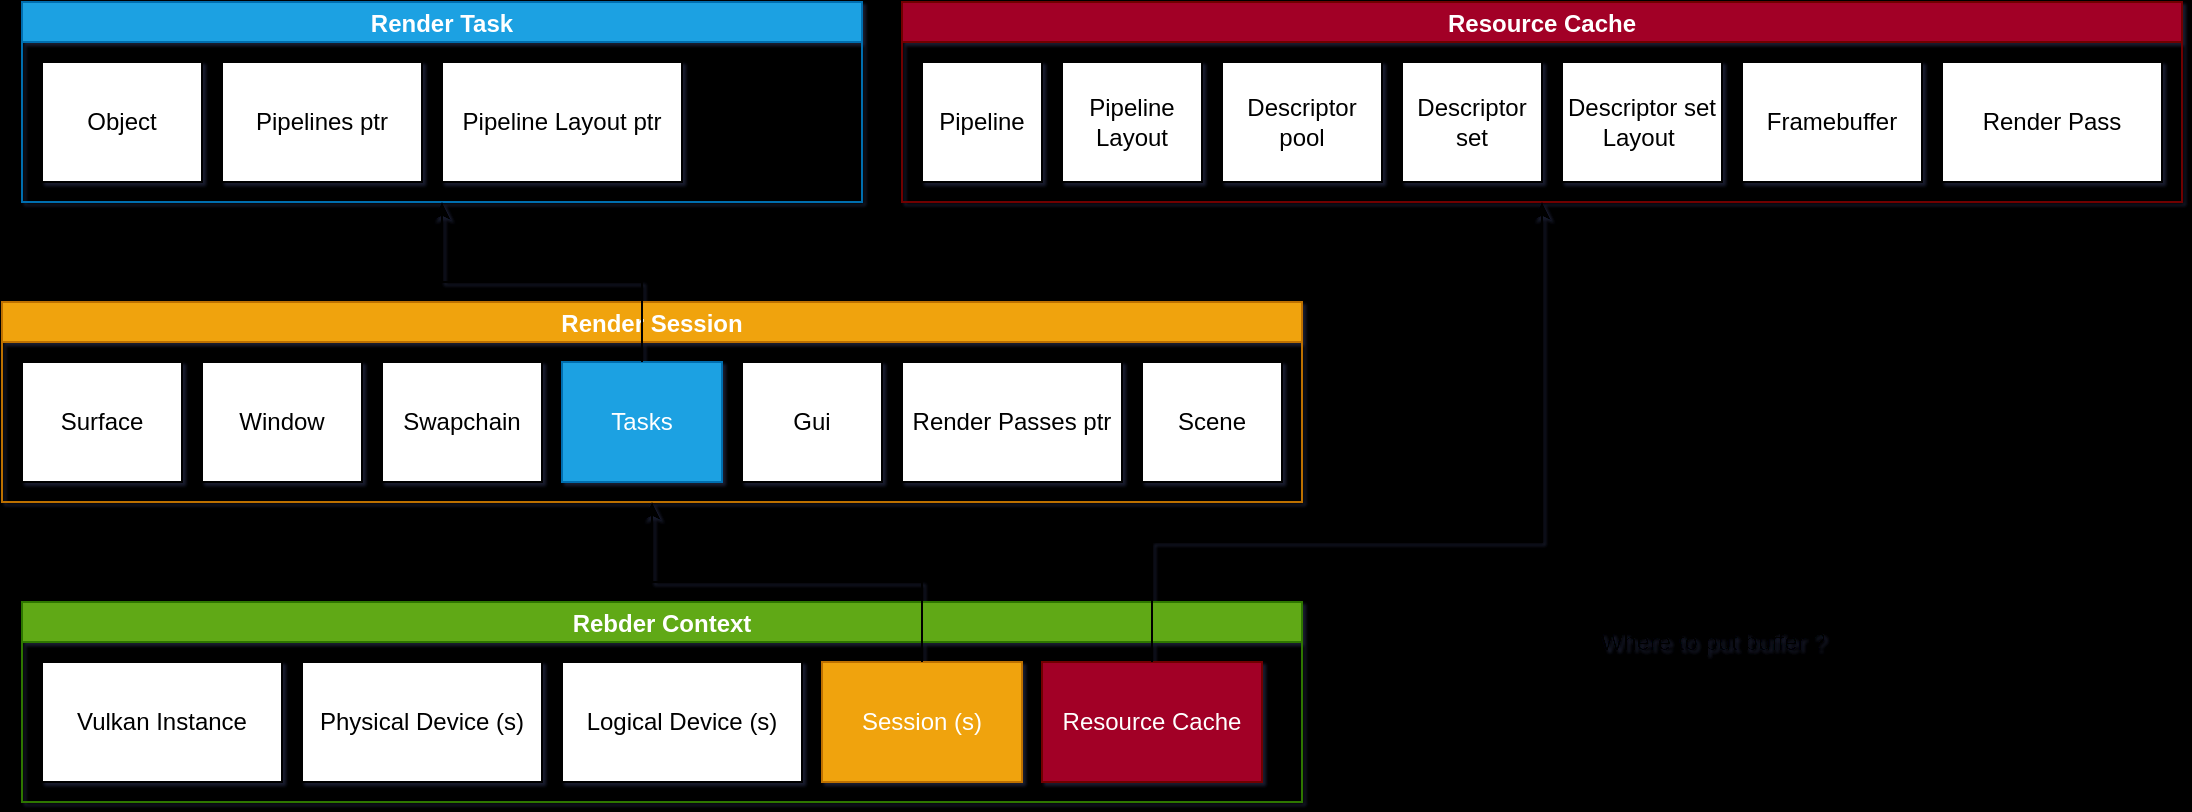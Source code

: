 <mxfile>
    <diagram id="_IPOU0kDqMZAQY4V8elC" name="Page-1">
        <mxGraphModel dx="1374" dy="781" grid="1" gridSize="10" guides="1" tooltips="1" connect="1" arrows="1" fold="1" page="0" pageScale="1" pageWidth="850" pageHeight="1100" background="#000000" math="0" shadow="1">
            <root>
                <mxCell id="0"/>
                <mxCell id="1" parent="0"/>
                <mxCell id="14" value="Rebder Context" style="swimlane;startSize=20;fillColor=#60a917;strokeColor=#2D7600;fontColor=#ffffff;" parent="1" vertex="1">
                    <mxGeometry x="70" y="650" width="640" height="100" as="geometry"/>
                </mxCell>
                <mxCell id="15" value="Vulkan Instance" style="whiteSpace=wrap;html=1;" parent="14" vertex="1">
                    <mxGeometry x="10" y="30" width="120" height="60" as="geometry"/>
                </mxCell>
                <mxCell id="16" value="Physical Device (s)" style="whiteSpace=wrap;html=1;" parent="14" vertex="1">
                    <mxGeometry x="140" y="30" width="120" height="60" as="geometry"/>
                </mxCell>
                <mxCell id="17" value="Logical Device (s)" style="whiteSpace=wrap;html=1;" parent="14" vertex="1">
                    <mxGeometry x="270" y="30" width="120" height="60" as="geometry"/>
                </mxCell>
                <mxCell id="20" value="Session (s)" style="whiteSpace=wrap;html=1;fillColor=#f0a30a;strokeColor=#BD7000;fontColor=#ffffff;" parent="14" vertex="1">
                    <mxGeometry x="400" y="30" width="100" height="60" as="geometry"/>
                </mxCell>
                <mxCell id="42" value="Resource Cache" style="whiteSpace=wrap;html=1;fillColor=#a20025;strokeColor=#6F0000;fontColor=#ffffff;" vertex="1" parent="14">
                    <mxGeometry x="510" y="30" width="110" height="60" as="geometry"/>
                </mxCell>
                <mxCell id="30" value="Render Task" style="swimlane;fillColor=#1ba1e2;strokeColor=#006EAF;fontColor=#ffffff;startSize=20;" parent="1" vertex="1">
                    <mxGeometry x="70" y="350" width="420" height="100" as="geometry"/>
                </mxCell>
                <mxCell id="34" value="Object" style="whiteSpace=wrap;html=1;" parent="30" vertex="1">
                    <mxGeometry x="10" y="30" width="80" height="60" as="geometry"/>
                </mxCell>
                <mxCell id="36" value="Pipelines ptr" style="whiteSpace=wrap;html=1;" parent="30" vertex="1">
                    <mxGeometry x="100" y="30" width="100" height="60" as="geometry"/>
                </mxCell>
                <mxCell id="37" value="Pipeline Layout ptr" style="whiteSpace=wrap;html=1;" parent="30" vertex="1">
                    <mxGeometry x="210" y="30" width="120" height="60" as="geometry"/>
                </mxCell>
                <mxCell id="21" value="Render Session" style="swimlane;fillColor=#f0a30a;strokeColor=#BD7000;fontColor=#ffffff;startSize=20;" parent="1" vertex="1">
                    <mxGeometry x="60" y="500" width="650" height="100" as="geometry"/>
                </mxCell>
                <mxCell id="22" value="Surface" style="whiteSpace=wrap;html=1;" parent="21" vertex="1">
                    <mxGeometry x="10" y="30" width="80" height="60" as="geometry"/>
                </mxCell>
                <mxCell id="24" value="Window" style="whiteSpace=wrap;html=1;" parent="21" vertex="1">
                    <mxGeometry x="100" y="30" width="80" height="60" as="geometry"/>
                </mxCell>
                <mxCell id="26" value="Swapchain" style="whiteSpace=wrap;html=1;" parent="21" vertex="1">
                    <mxGeometry x="190" y="30" width="80" height="60" as="geometry"/>
                </mxCell>
                <mxCell id="27" value="Tasks" style="whiteSpace=wrap;html=1;fillColor=#1ba1e2;strokeColor=#006EAF;fontColor=#ffffff;" parent="21" vertex="1">
                    <mxGeometry x="280" y="30" width="80" height="60" as="geometry"/>
                </mxCell>
                <mxCell id="28" value="Gui" style="whiteSpace=wrap;html=1;" parent="21" vertex="1">
                    <mxGeometry x="370" y="30" width="70" height="60" as="geometry"/>
                </mxCell>
                <mxCell id="35" value="Render Passes ptr" style="whiteSpace=wrap;html=1;" parent="21" vertex="1">
                    <mxGeometry x="450" y="30" width="110" height="60" as="geometry"/>
                </mxCell>
                <mxCell id="39" value="Scene" style="whiteSpace=wrap;html=1;" parent="21" vertex="1">
                    <mxGeometry x="570" y="30" width="70" height="60" as="geometry"/>
                </mxCell>
                <mxCell id="33" style="edgeStyle=orthogonalEdgeStyle;rounded=0;orthogonalLoop=1;jettySize=auto;html=1;entryX=0.5;entryY=1;entryDx=0;entryDy=0;" parent="1" source="20" target="21" edge="1">
                    <mxGeometry relative="1" as="geometry"/>
                </mxCell>
                <mxCell id="40" style="edgeStyle=orthogonalEdgeStyle;rounded=0;orthogonalLoop=1;jettySize=auto;html=1;entryX=0.5;entryY=1;entryDx=0;entryDy=0;" parent="1" source="27" target="30" edge="1">
                    <mxGeometry relative="1" as="geometry"/>
                </mxCell>
                <mxCell id="43" value="Resource Cache" style="swimlane;startSize=20;fillColor=#a20025;strokeColor=#6F0000;fontColor=#ffffff;" vertex="1" parent="1">
                    <mxGeometry x="510" y="350" width="640" height="100" as="geometry"/>
                </mxCell>
                <mxCell id="44" value="Pipeline" style="whiteSpace=wrap;html=1;" vertex="1" parent="43">
                    <mxGeometry x="10" y="30" width="60" height="60" as="geometry"/>
                </mxCell>
                <mxCell id="46" value="Pipeline Layout" style="whiteSpace=wrap;html=1;" vertex="1" parent="43">
                    <mxGeometry x="80" y="30" width="70" height="60" as="geometry"/>
                </mxCell>
                <mxCell id="47" value="Descriptor pool" style="whiteSpace=wrap;html=1;" vertex="1" parent="43">
                    <mxGeometry x="160" y="30" width="80" height="60" as="geometry"/>
                </mxCell>
                <mxCell id="48" value="Descriptor set" style="whiteSpace=wrap;html=1;" vertex="1" parent="43">
                    <mxGeometry x="250" y="30" width="70" height="60" as="geometry"/>
                </mxCell>
                <mxCell id="49" value="Descriptor set Layout&amp;nbsp;" style="whiteSpace=wrap;html=1;" vertex="1" parent="43">
                    <mxGeometry x="330" y="30" width="80" height="60" as="geometry"/>
                </mxCell>
                <mxCell id="50" value="Framebuffer" style="whiteSpace=wrap;html=1;" vertex="1" parent="43">
                    <mxGeometry x="420" y="30" width="90" height="60" as="geometry"/>
                </mxCell>
                <mxCell id="51" value="Render Pass" style="whiteSpace=wrap;html=1;" vertex="1" parent="43">
                    <mxGeometry x="520" y="30" width="110" height="60" as="geometry"/>
                </mxCell>
                <mxCell id="54" style="edgeStyle=orthogonalEdgeStyle;rounded=0;orthogonalLoop=1;jettySize=auto;html=1;entryX=0.5;entryY=1;entryDx=0;entryDy=0;" edge="1" parent="1" source="42" target="43">
                    <mxGeometry relative="1" as="geometry">
                        <Array as="points">
                            <mxPoint x="635" y="620"/>
                            <mxPoint x="830" y="620"/>
                        </Array>
                    </mxGeometry>
                </mxCell>
                <mxCell id="55" value="Where to put buffer ?&lt;br&gt;" style="text;html=1;align=center;verticalAlign=middle;resizable=0;points=[];autosize=1;" vertex="1" parent="1">
                    <mxGeometry x="850" y="660" width="130" height="20" as="geometry"/>
                </mxCell>
            </root>
        </mxGraphModel>
    </diagram>
</mxfile>